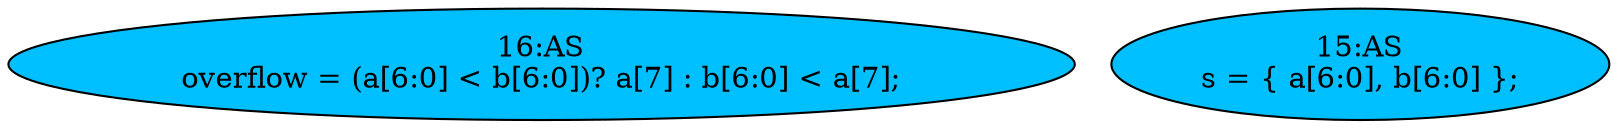 strict digraph "compose( ,  )" {
	node [label="\N"];
	"16:AS"	[ast="<pyverilog.vparser.ast.Assign object at 0x7f1bcfbf1690>",
		def_var="['overflow']",
		fillcolor=deepskyblue,
		label="16:AS
overflow = (a[6:0] < b[6:0])? a[7] : b[6:0] < a[7];",
		statements="[]",
		style=filled,
		typ=Assign,
		use_var="['a', 'b', 'a', 'b', 'a']"];
	"15:AS"	[ast="<pyverilog.vparser.ast.Assign object at 0x7f1bcfb96790>",
		def_var="['s']",
		fillcolor=deepskyblue,
		label="15:AS
s = { a[6:0], b[6:0] };",
		statements="[]",
		style=filled,
		typ=Assign,
		use_var="['a', 'b']"];
}
